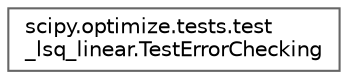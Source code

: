 digraph "Graphical Class Hierarchy"
{
 // LATEX_PDF_SIZE
  bgcolor="transparent";
  edge [fontname=Helvetica,fontsize=10,labelfontname=Helvetica,labelfontsize=10];
  node [fontname=Helvetica,fontsize=10,shape=box,height=0.2,width=0.4];
  rankdir="LR";
  Node0 [id="Node000000",label="scipy.optimize.tests.test\l_lsq_linear.TestErrorChecking",height=0.2,width=0.4,color="grey40", fillcolor="white", style="filled",URL="$df/d33/classscipy_1_1optimize_1_1tests_1_1test__lsq__linear_1_1TestErrorChecking.html",tooltip=" "];
}
